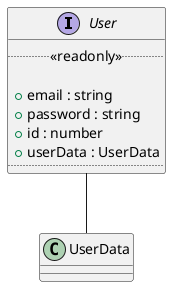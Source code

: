 @startuml User Diagram
interface User {
  ..<<readonly>>..

  + email : string
  + password : string
  + id : number
  + userData : UserData
  ....
}

User -- UserData
@enduml
